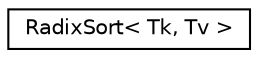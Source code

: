 digraph "Graphical Class Hierarchy"
{
  edge [fontname="Helvetica",fontsize="10",labelfontname="Helvetica",labelfontsize="10"];
  node [fontname="Helvetica",fontsize="10",shape=record];
  rankdir="LR";
  Node0 [label="RadixSort\< Tk, Tv \>",height=0.2,width=0.4,color="black", fillcolor="white", style="filled",URL="$structRadixSort.html"];
}
